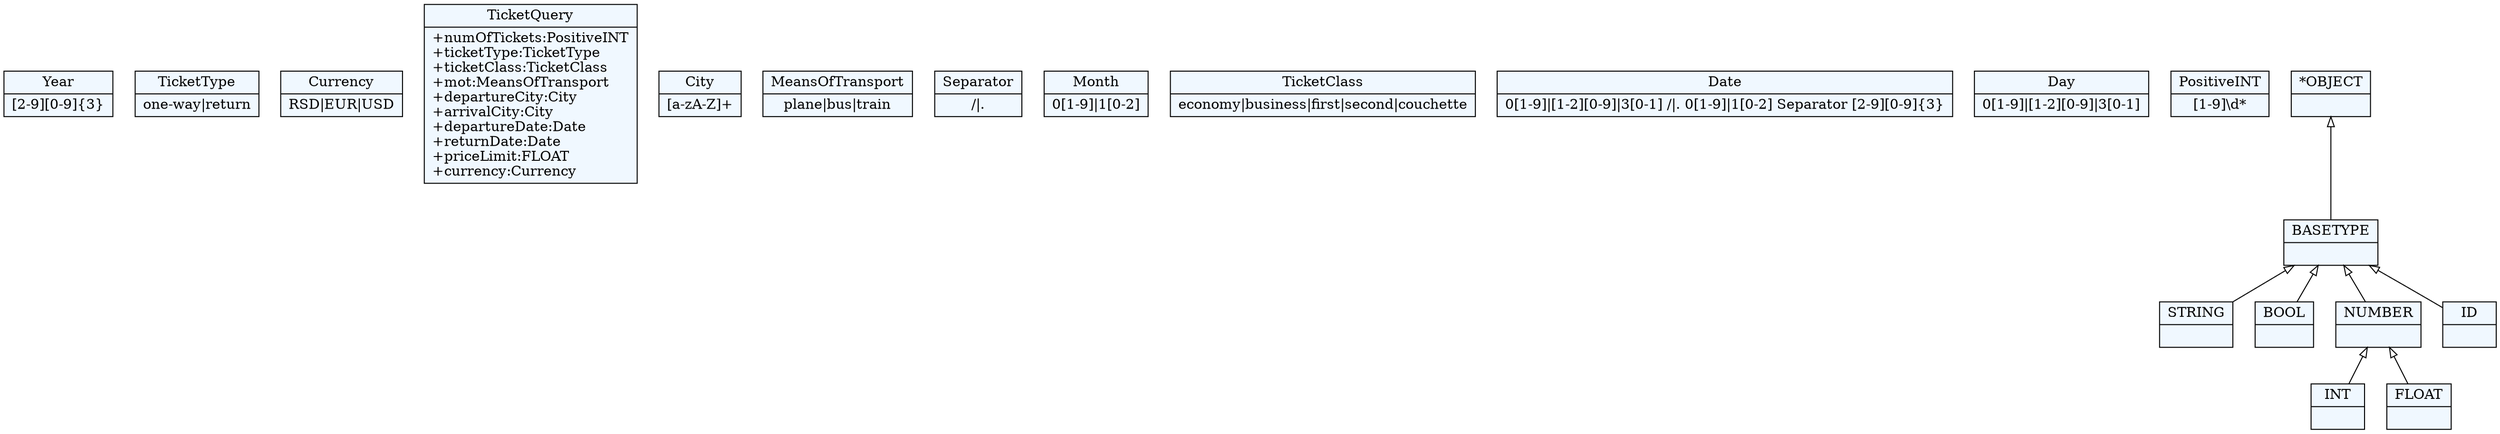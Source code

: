 
    digraph xtext {
    fontname = "Bitstream Vera Sans"
    fontsize = 8
    node[
        shape=record,
        style=filled,
        fillcolor=aliceblue
    ]
    nodesep = 0.3
    edge[dir=black,arrowtail=empty]


2327456176440[ label="{Year|[2-9][0-9]\{3\}}"]

2327456158504[ label="{TicketType|one-way\|return}"]

2327456200984[ label="{Currency|RSD\|EUR\|USD}"]

2327456138680[ label="{TicketQuery|+numOfTickets:PositiveINT\l+ticketType:TicketType\l+ticketClass:TicketClass\l+mot:MeansOfTransport\l+departureCity:City\l+arrivalCity:City\l+departureDate:Date\l+returnDate:Date\l+priceLimit:FLOAT\l+currency:Currency\l}"]

2327456155672[ label="{City|[a-zA-Z]+}"]

2327456133016[ label="{MeansOfTransport|plane\|bus\|train}"]

2327456180216[ label="{Separator|/\|.}"]

2327456141512[ label="{Month|0[1-9]\|1[0-2]}"]

2327456144344[ label="{TicketClass|economy\|business\|first\|second\|couchette}"]

2327456151896[ label="{Date|0[1-9]\|[1-2][0-9]\|3[0-1] /\|. 0[1-9]\|1[0-2] Separator [2-9][0-9]\{3\}}"]

2327456170776[ label="{Day|0[1-9]\|[1-2][0-9]\|3[0-1]}"]

2327456149064[ label="{PositiveINT|[1-9]\\d*}"]

2327456122632[ label="{INT|}"]

2327456128296[ label="{STRING|}"]

2327456131128[ label="{BOOL|}"]

2327456133960[ label="{BASETYPE|}"]
2327456133960 -> 2327456137736 [dir=back]
2327456133960 -> 2327456131128 [dir=back]
2327456133960 -> 2327456202872 [dir=back]
2327456133960 -> 2327456128296 [dir=back]

2327456202872[ label="{ID|}"]

2327456139624[ label="{*OBJECT|}"]
2327456139624 -> 2327456133960 [dir=back]

2327456134904[ label="{FLOAT|}"]

2327456137736[ label="{NUMBER|}"]
2327456137736 -> 2327456134904 [dir=back]
2327456137736 -> 2327456122632 [dir=back]


}
